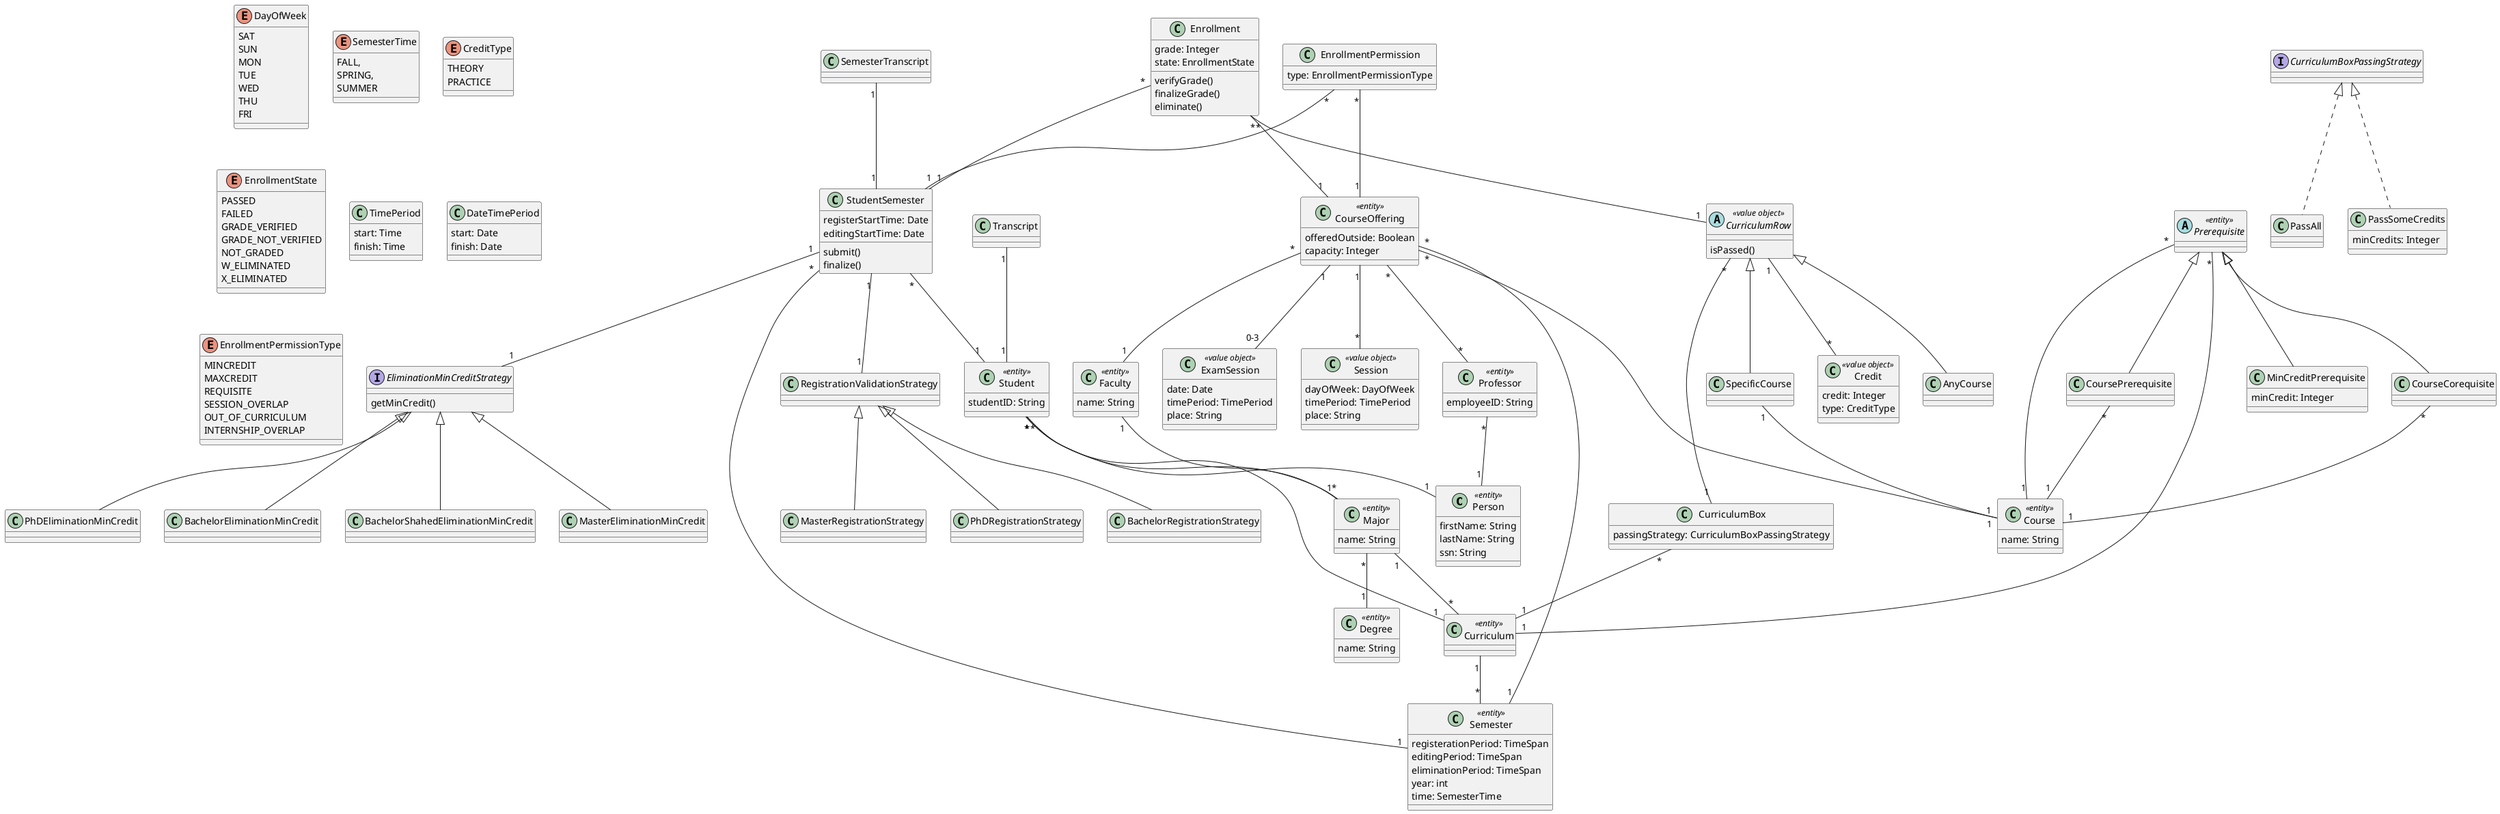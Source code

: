@startuml boostan

class Person << entity >> {
    firstName: String
    lastName: String
    ssn: String
}

class Student << entity >> {
    studentID: String
}
Student "*" -- "1" Person
Student "*" -- "1" Major
Student "*" -- "1" Curriculum

class Professor << entity >> {
    employeeID: String
}
Professor "*" -- "1" Person

class Major << entity >> {
    name: String
}
Major "*" -- "1" Degree
Major "1" -- "*" Curriculum

class Degree << entity >> {
    name: String
}

class Curriculum << entity >> {
}
Curriculum "1" -- "*" Semester

class Course << entity >> {
    name: String
}

enum DayOfWeek {
    SAT
    SUN
    MON
    TUE
    WED
    THU
    FRI
}

class Faculty << entity >> {
    name: String
}
Faculty "1" -- "*" Major

class Session << value object >> {
    dayOfWeek: DayOfWeek
    timePeriod: TimePeriod
    place: String
}

class ExamSession << value object >> {
    date: Date
    timePeriod: TimePeriod
    place: String
}

class CourseOffering << entity >> {
    offeredOutside: Boolean
    capacity: Integer
}

CourseOffering "1" -- "0-3" ExamSession
CourseOffering "*" -- "1" Faculty
CourseOffering "1" -- "*" Session
CourseOffering "*" -- "*" Professor
CourseOffering "*" -- "1" Course
CourseOffering "*" -- "1" Semester

class Semester << entity >> {
    registerationPeriod: TimeSpan
    editingPeriod: TimeSpan
    eliminationPeriod: TimeSpan
    year: int
    time: SemesterTime
}

enum SemesterTime {
    FALL,
    SPRING,
    SUMMER    
}

interface CurriculumBoxPassingStrategy {
}

CurriculumBoxPassingStrategy <|.. PassAll
class PassAll {
}

CurriculumBoxPassingStrategy <|.. PassSomeCredits
class PassSomeCredits {
    minCredits: Integer
}

class CurriculumBox {
    passingStrategy: CurriculumBoxPassingStrategy
}

CurriculumBox "*" -- "1" Curriculum
CurriculumRow "*" -- "1" CurriculumBox

abstract class CurriculumRow << value object >> {
    isPassed()
}

CurriculumRow "1" -- "*" Credit

CurriculumRow <|-- SpecificCourse
class SpecificCourse {
}

SpecificCourse "1" -- "1" Course

CurriculumRow <|-- AnyCourse
class AnyCourse {
}

class Credit << value object >> {
    credit: Integer
    type: CreditType
}

enum CreditType {
    THEORY
    PRACTICE
}

abstract class Prerequisite << entity >> {
}

Prerequisite "*" -- "1" Curriculum
Prerequisite "*" -- "1" Course

Prerequisite <|-- CoursePrerequisite
class CoursePrerequisite {
}
CoursePrerequisite "*" -- "1" Course

Prerequisite <|-- CourseCorequisite
class CourseCorequisite {
}

CourseCorequisite "*" -- "1" Course

Prerequisite <|-- MinCreditPrerequisite
class MinCreditPrerequisite {
    minCredit: Integer
}

class Enrollment {
    grade: Integer
    state: EnrollmentState
    verifyGrade()
    finalizeGrade()
    eliminate()
}

enum EnrollmentState {
    PASSED
    FAILED
    GRADE_VERIFIED
    GRADE_NOT_VERIFIED
    NOT_GRADED
    W_ELIMINATED
    X_ELIMINATED
}

Enrollment "*" -- "1" CourseOffering
Enrollment "*" -- "1" CurriculumRow
Enrollment "*" -- "1" StudentSemester

class StudentSemester {
    registerStartTime: Date
    editingStartTime: Date
    submit()
    finalize()
}
StudentSemester "*" -- "1" Semester
StudentSemester "*" -- "1" Student
StudentSemester "1" -- "1" RegistrationValidationStrategy
StudentSemester "1" -- "1" EliminationMinCreditStrategy

class TimePeriod {
    start: Time
    finish: Time
}

class DateTimePeriod {
    start: Date
    finish: Date
}

class SemesterTranscript {
}
SemesterTranscript "1" -- "1" StudentSemester

class Transcript {
}
Transcript "1" -- "1" Student

class EnrollmentPermission {
    type: EnrollmentPermissionType
}
EnrollmentPermission "*" -- "1" CourseOffering
EnrollmentPermission "*" -- "1" StudentSemester

enum EnrollmentPermissionType {
    MINCREDIT
    MAXCREDIT
    REQUISITE
    SESSION_OVERLAP
    OUT_OF_CURRICULUM
    INTERNSHIP_OVERLAP
}

class RegistrationValidationStrategy {
}

RegistrationValidationStrategy <|-- BachelorRegistrationStrategy
class BachelorRegistrationStrategy {
}

RegistrationValidationStrategy <|-- MasterRegistrationStrategy
class MasterRegistrationStrategy {
}

RegistrationValidationStrategy <|-- PhDRegistrationStrategy
class PhDRegistrationStrategy {
}

interface EliminationMinCreditStrategy {
    getMinCredit()
}
EliminationMinCreditStrategy <|-- BachelorEliminationMinCredit
EliminationMinCreditStrategy <|-- BachelorShahedEliminationMinCredit
EliminationMinCreditStrategy <|-- MasterEliminationMinCredit
EliminationMinCreditStrategy <|-- PhDEliminationMinCredit

@enduml